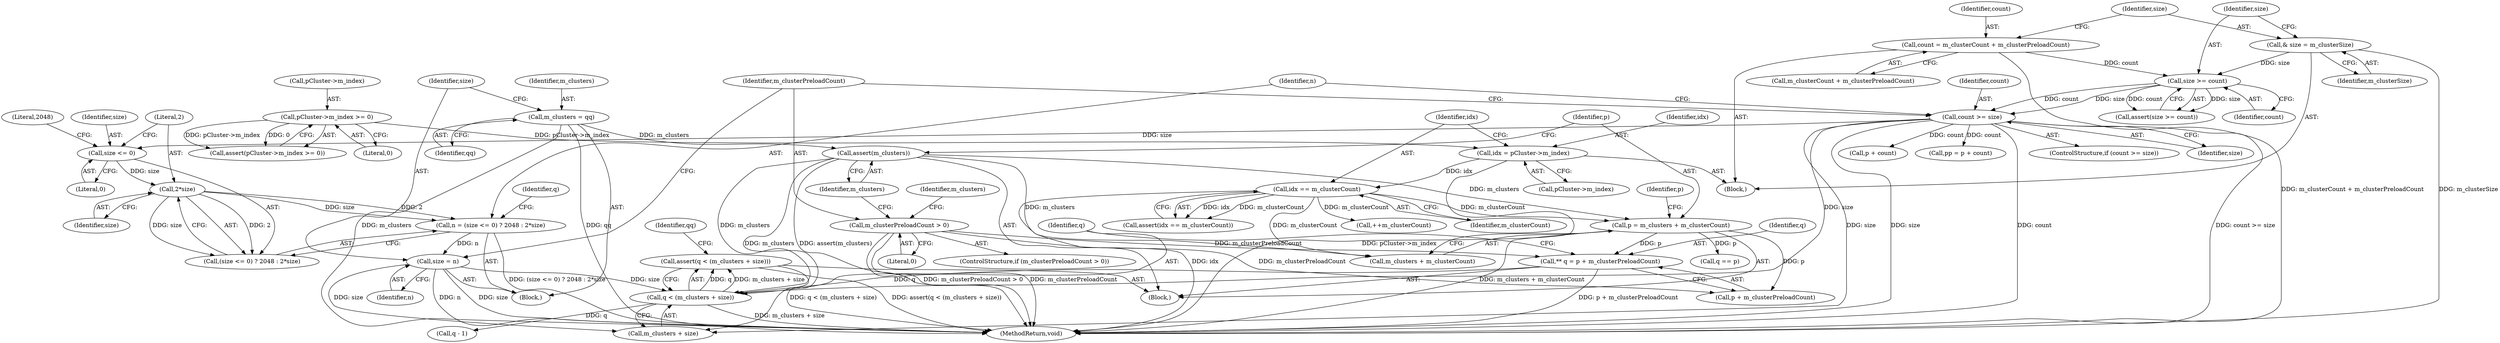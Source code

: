 digraph "1_Android_04839626ed859623901ebd3a5fd483982186b59d@API" {
"1000211" [label="(Call,assert(q < (m_clusters + size)))"];
"1000212" [label="(Call,q < (m_clusters + size))"];
"1000206" [label="(Call,** q = p + m_clusterPreloadCount)"];
"1000190" [label="(Call,p = m_clusters + m_clusterCount)"];
"1000188" [label="(Call,assert(m_clusters))"];
"1000177" [label="(Call,m_clusters = qq)"];
"1000132" [label="(Call,idx == m_clusterCount)"];
"1000126" [label="(Call,idx = pCluster->m_index)"];
"1000106" [label="(Call,pCluster->m_index >= 0)"];
"1000184" [label="(Call,m_clusterPreloadCount > 0)"];
"1000180" [label="(Call,size = n)"];
"1000141" [label="(Call,n = (size <= 0) ? 2048 : 2*size)"];
"1000148" [label="(Call,2*size)"];
"1000144" [label="(Call,size <= 0)"];
"1000136" [label="(Call,count >= size)"];
"1000122" [label="(Call,size >= count)"];
"1000118" [label="(Call,& size = m_clusterSize)"];
"1000112" [label="(Call,count = m_clusterCount + m_clusterPreloadCount)"];
"1000251" [label="(MethodReturn,void)"];
"1000185" [label="(Identifier,m_clusterPreloadCount)"];
"1000240" [label="(Call,q == p)"];
"1000246" [label="(Identifier,m_clusters)"];
"1000135" [label="(ControlStructure,if (count >= size))"];
"1000119" [label="(Identifier,size)"];
"1000138" [label="(Identifier,size)"];
"1000150" [label="(Identifier,size)"];
"1000197" [label="(Identifier,p)"];
"1000128" [label="(Call,pCluster->m_index)"];
"1000249" [label="(Call,++m_clusterCount)"];
"1000146" [label="(Literal,0)"];
"1000191" [label="(Identifier,p)"];
"1000187" [label="(Block,)"];
"1000161" [label="(Call,p + count)"];
"1000142" [label="(Identifier,n)"];
"1000127" [label="(Identifier,idx)"];
"1000132" [label="(Call,idx == m_clusterCount)"];
"1000213" [label="(Identifier,q)"];
"1000122" [label="(Call,size >= count)"];
"1000177" [label="(Call,m_clusters = qq)"];
"1000179" [label="(Identifier,qq)"];
"1000189" [label="(Identifier,m_clusters)"];
"1000214" [label="(Call,m_clusters + size)"];
"1000211" [label="(Call,assert(q < (m_clusters + size)))"];
"1000148" [label="(Call,2*size)"];
"1000136" [label="(Call,count >= size)"];
"1000192" [label="(Call,m_clusters + m_clusterCount)"];
"1000107" [label="(Call,pCluster->m_index)"];
"1000143" [label="(Call,(size <= 0) ? 2048 : 2*size)"];
"1000188" [label="(Call,assert(m_clusters))"];
"1000181" [label="(Identifier,size)"];
"1000134" [label="(Identifier,m_clusterCount)"];
"1000206" [label="(Call,** q = p + m_clusterPreloadCount)"];
"1000131" [label="(Call,assert(idx == m_clusterCount))"];
"1000159" [label="(Call,pp = p + count)"];
"1000149" [label="(Literal,2)"];
"1000121" [label="(Call,assert(size >= count))"];
"1000133" [label="(Identifier,idx)"];
"1000110" [label="(Literal,0)"];
"1000102" [label="(Block,)"];
"1000184" [label="(Call,m_clusterPreloadCount > 0)"];
"1000190" [label="(Call,p = m_clusters + m_clusterCount)"];
"1000178" [label="(Identifier,m_clusters)"];
"1000182" [label="(Identifier,n)"];
"1000141" [label="(Call,n = (size <= 0) ? 2048 : 2*size)"];
"1000113" [label="(Identifier,count)"];
"1000186" [label="(Literal,0)"];
"1000208" [label="(Call,p + m_clusterPreloadCount)"];
"1000112" [label="(Call,count = m_clusterCount + m_clusterPreloadCount)"];
"1000114" [label="(Call,m_clusterCount + m_clusterPreloadCount)"];
"1000220" [label="(Identifier,qq)"];
"1000153" [label="(Identifier,q)"];
"1000147" [label="(Literal,2048)"];
"1000126" [label="(Call,idx = pCluster->m_index)"];
"1000180" [label="(Call,size = n)"];
"1000183" [label="(ControlStructure,if (m_clusterPreloadCount > 0))"];
"1000145" [label="(Identifier,size)"];
"1000105" [label="(Call,assert(pCluster->m_index >= 0))"];
"1000212" [label="(Call,q < (m_clusters + size))"];
"1000221" [label="(Call,q - 1)"];
"1000139" [label="(Block,)"];
"1000120" [label="(Identifier,m_clusterSize)"];
"1000207" [label="(Identifier,q)"];
"1000106" [label="(Call,pCluster->m_index >= 0)"];
"1000118" [label="(Call,& size = m_clusterSize)"];
"1000144" [label="(Call,size <= 0)"];
"1000137" [label="(Identifier,count)"];
"1000123" [label="(Identifier,size)"];
"1000124" [label="(Identifier,count)"];
"1000211" -> "1000187"  [label="AST: "];
"1000211" -> "1000212"  [label="CFG: "];
"1000212" -> "1000211"  [label="AST: "];
"1000220" -> "1000211"  [label="CFG: "];
"1000211" -> "1000251"  [label="DDG: q < (m_clusters + size)"];
"1000211" -> "1000251"  [label="DDG: assert(q < (m_clusters + size))"];
"1000212" -> "1000211"  [label="DDG: q"];
"1000212" -> "1000211"  [label="DDG: m_clusters + size"];
"1000212" -> "1000214"  [label="CFG: "];
"1000213" -> "1000212"  [label="AST: "];
"1000214" -> "1000212"  [label="AST: "];
"1000212" -> "1000251"  [label="DDG: m_clusters + size"];
"1000206" -> "1000212"  [label="DDG: q"];
"1000188" -> "1000212"  [label="DDG: m_clusters"];
"1000180" -> "1000212"  [label="DDG: size"];
"1000136" -> "1000212"  [label="DDG: size"];
"1000212" -> "1000221"  [label="DDG: q"];
"1000206" -> "1000187"  [label="AST: "];
"1000206" -> "1000208"  [label="CFG: "];
"1000207" -> "1000206"  [label="AST: "];
"1000208" -> "1000206"  [label="AST: "];
"1000213" -> "1000206"  [label="CFG: "];
"1000206" -> "1000251"  [label="DDG: p + m_clusterPreloadCount"];
"1000190" -> "1000206"  [label="DDG: p"];
"1000184" -> "1000206"  [label="DDG: m_clusterPreloadCount"];
"1000190" -> "1000187"  [label="AST: "];
"1000190" -> "1000192"  [label="CFG: "];
"1000191" -> "1000190"  [label="AST: "];
"1000192" -> "1000190"  [label="AST: "];
"1000197" -> "1000190"  [label="CFG: "];
"1000190" -> "1000251"  [label="DDG: m_clusters + m_clusterCount"];
"1000188" -> "1000190"  [label="DDG: m_clusters"];
"1000132" -> "1000190"  [label="DDG: m_clusterCount"];
"1000190" -> "1000208"  [label="DDG: p"];
"1000190" -> "1000240"  [label="DDG: p"];
"1000188" -> "1000187"  [label="AST: "];
"1000188" -> "1000189"  [label="CFG: "];
"1000189" -> "1000188"  [label="AST: "];
"1000191" -> "1000188"  [label="CFG: "];
"1000188" -> "1000251"  [label="DDG: assert(m_clusters)"];
"1000177" -> "1000188"  [label="DDG: m_clusters"];
"1000188" -> "1000192"  [label="DDG: m_clusters"];
"1000188" -> "1000214"  [label="DDG: m_clusters"];
"1000177" -> "1000139"  [label="AST: "];
"1000177" -> "1000179"  [label="CFG: "];
"1000178" -> "1000177"  [label="AST: "];
"1000179" -> "1000177"  [label="AST: "];
"1000181" -> "1000177"  [label="CFG: "];
"1000177" -> "1000251"  [label="DDG: qq"];
"1000177" -> "1000251"  [label="DDG: m_clusters"];
"1000132" -> "1000131"  [label="AST: "];
"1000132" -> "1000134"  [label="CFG: "];
"1000133" -> "1000132"  [label="AST: "];
"1000134" -> "1000132"  [label="AST: "];
"1000131" -> "1000132"  [label="CFG: "];
"1000132" -> "1000251"  [label="DDG: idx"];
"1000132" -> "1000131"  [label="DDG: idx"];
"1000132" -> "1000131"  [label="DDG: m_clusterCount"];
"1000126" -> "1000132"  [label="DDG: idx"];
"1000132" -> "1000192"  [label="DDG: m_clusterCount"];
"1000132" -> "1000249"  [label="DDG: m_clusterCount"];
"1000126" -> "1000102"  [label="AST: "];
"1000126" -> "1000128"  [label="CFG: "];
"1000127" -> "1000126"  [label="AST: "];
"1000128" -> "1000126"  [label="AST: "];
"1000133" -> "1000126"  [label="CFG: "];
"1000126" -> "1000251"  [label="DDG: pCluster->m_index"];
"1000106" -> "1000126"  [label="DDG: pCluster->m_index"];
"1000106" -> "1000105"  [label="AST: "];
"1000106" -> "1000110"  [label="CFG: "];
"1000107" -> "1000106"  [label="AST: "];
"1000110" -> "1000106"  [label="AST: "];
"1000105" -> "1000106"  [label="CFG: "];
"1000106" -> "1000105"  [label="DDG: pCluster->m_index"];
"1000106" -> "1000105"  [label="DDG: 0"];
"1000184" -> "1000183"  [label="AST: "];
"1000184" -> "1000186"  [label="CFG: "];
"1000185" -> "1000184"  [label="AST: "];
"1000186" -> "1000184"  [label="AST: "];
"1000189" -> "1000184"  [label="CFG: "];
"1000246" -> "1000184"  [label="CFG: "];
"1000184" -> "1000251"  [label="DDG: m_clusterPreloadCount"];
"1000184" -> "1000251"  [label="DDG: m_clusterPreloadCount > 0"];
"1000184" -> "1000208"  [label="DDG: m_clusterPreloadCount"];
"1000180" -> "1000139"  [label="AST: "];
"1000180" -> "1000182"  [label="CFG: "];
"1000181" -> "1000180"  [label="AST: "];
"1000182" -> "1000180"  [label="AST: "];
"1000185" -> "1000180"  [label="CFG: "];
"1000180" -> "1000251"  [label="DDG: size"];
"1000180" -> "1000251"  [label="DDG: n"];
"1000141" -> "1000180"  [label="DDG: n"];
"1000180" -> "1000214"  [label="DDG: size"];
"1000141" -> "1000139"  [label="AST: "];
"1000141" -> "1000143"  [label="CFG: "];
"1000142" -> "1000141"  [label="AST: "];
"1000143" -> "1000141"  [label="AST: "];
"1000153" -> "1000141"  [label="CFG: "];
"1000141" -> "1000251"  [label="DDG: (size <= 0) ? 2048 : 2*size"];
"1000148" -> "1000141"  [label="DDG: 2"];
"1000148" -> "1000141"  [label="DDG: size"];
"1000148" -> "1000143"  [label="AST: "];
"1000148" -> "1000150"  [label="CFG: "];
"1000149" -> "1000148"  [label="AST: "];
"1000150" -> "1000148"  [label="AST: "];
"1000143" -> "1000148"  [label="CFG: "];
"1000148" -> "1000143"  [label="DDG: 2"];
"1000148" -> "1000143"  [label="DDG: size"];
"1000144" -> "1000148"  [label="DDG: size"];
"1000144" -> "1000143"  [label="AST: "];
"1000144" -> "1000146"  [label="CFG: "];
"1000145" -> "1000144"  [label="AST: "];
"1000146" -> "1000144"  [label="AST: "];
"1000147" -> "1000144"  [label="CFG: "];
"1000149" -> "1000144"  [label="CFG: "];
"1000136" -> "1000144"  [label="DDG: size"];
"1000136" -> "1000135"  [label="AST: "];
"1000136" -> "1000138"  [label="CFG: "];
"1000137" -> "1000136"  [label="AST: "];
"1000138" -> "1000136"  [label="AST: "];
"1000142" -> "1000136"  [label="CFG: "];
"1000185" -> "1000136"  [label="CFG: "];
"1000136" -> "1000251"  [label="DDG: count >= size"];
"1000136" -> "1000251"  [label="DDG: size"];
"1000136" -> "1000251"  [label="DDG: count"];
"1000122" -> "1000136"  [label="DDG: count"];
"1000122" -> "1000136"  [label="DDG: size"];
"1000136" -> "1000159"  [label="DDG: count"];
"1000136" -> "1000161"  [label="DDG: count"];
"1000136" -> "1000214"  [label="DDG: size"];
"1000122" -> "1000121"  [label="AST: "];
"1000122" -> "1000124"  [label="CFG: "];
"1000123" -> "1000122"  [label="AST: "];
"1000124" -> "1000122"  [label="AST: "];
"1000121" -> "1000122"  [label="CFG: "];
"1000122" -> "1000121"  [label="DDG: size"];
"1000122" -> "1000121"  [label="DDG: count"];
"1000118" -> "1000122"  [label="DDG: size"];
"1000112" -> "1000122"  [label="DDG: count"];
"1000118" -> "1000102"  [label="AST: "];
"1000118" -> "1000120"  [label="CFG: "];
"1000119" -> "1000118"  [label="AST: "];
"1000120" -> "1000118"  [label="AST: "];
"1000123" -> "1000118"  [label="CFG: "];
"1000118" -> "1000251"  [label="DDG: m_clusterSize"];
"1000112" -> "1000102"  [label="AST: "];
"1000112" -> "1000114"  [label="CFG: "];
"1000113" -> "1000112"  [label="AST: "];
"1000114" -> "1000112"  [label="AST: "];
"1000119" -> "1000112"  [label="CFG: "];
"1000112" -> "1000251"  [label="DDG: m_clusterCount + m_clusterPreloadCount"];
}
